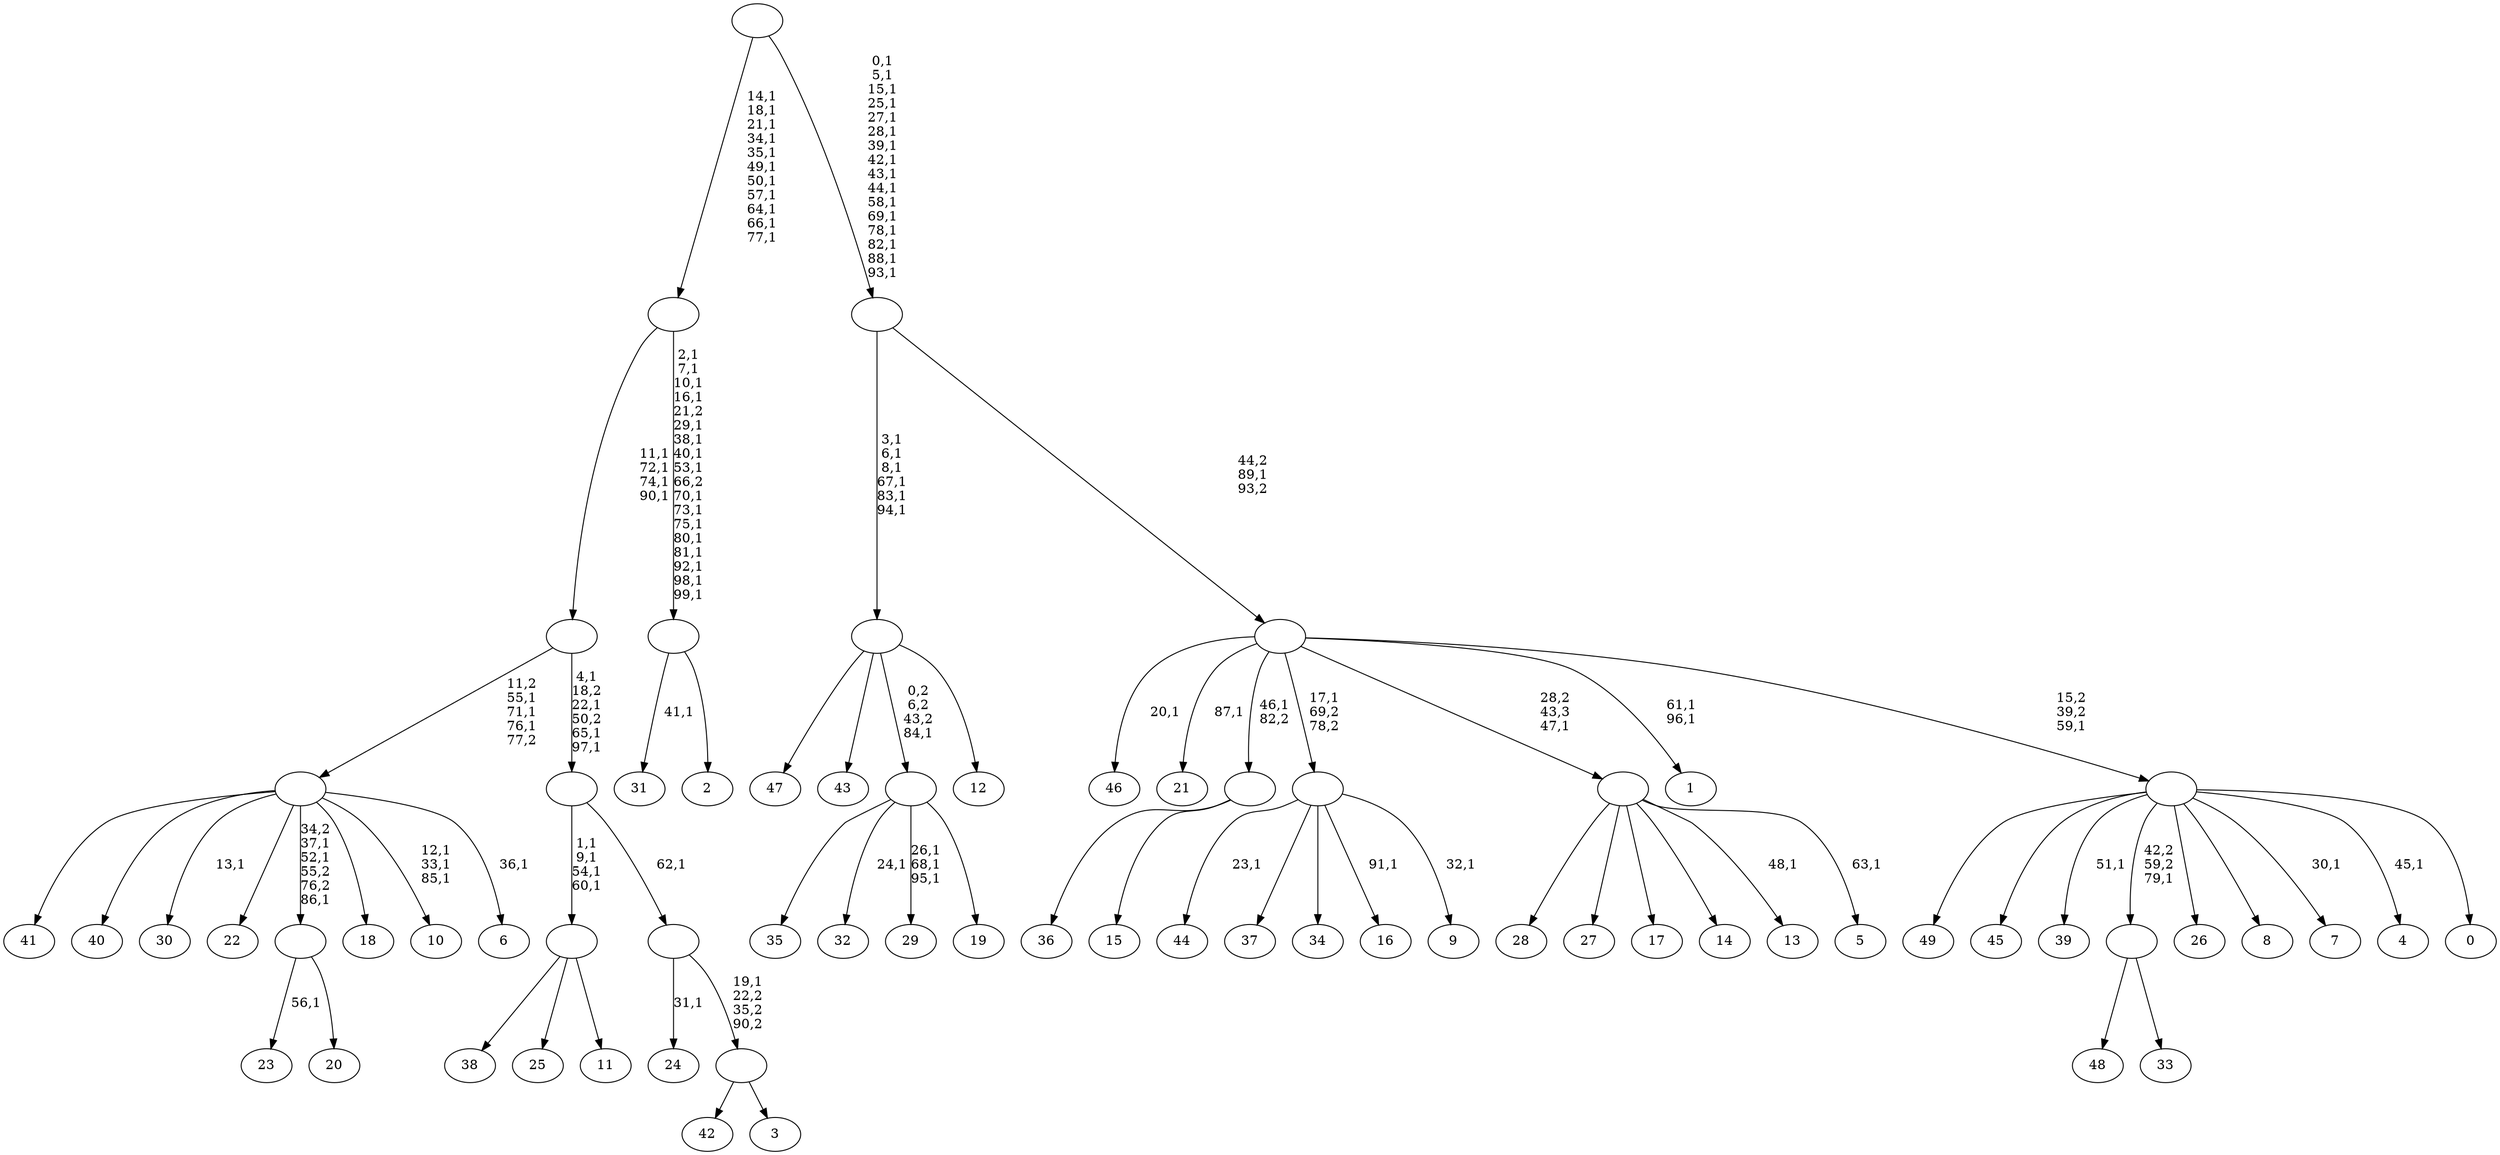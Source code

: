 digraph T {
	150 [label="49"]
	149 [label="48"]
	148 [label="47"]
	147 [label="46"]
	145 [label="45"]
	144 [label="44"]
	142 [label="43"]
	141 [label="42"]
	140 [label="41"]
	139 [label="40"]
	138 [label="39"]
	136 [label="38"]
	135 [label="37"]
	134 [label="36"]
	133 [label="35"]
	132 [label="34"]
	131 [label="33"]
	130 [label=""]
	129 [label="32"]
	127 [label="31"]
	125 [label="30"]
	123 [label="29"]
	119 [label="28"]
	118 [label="27"]
	117 [label="26"]
	116 [label="25"]
	115 [label="24"]
	113 [label="23"]
	111 [label="22"]
	110 [label="21"]
	108 [label="20"]
	107 [label=""]
	104 [label="19"]
	103 [label=""]
	102 [label="18"]
	101 [label="17"]
	100 [label="16"]
	98 [label="15"]
	97 [label=""]
	96 [label="14"]
	95 [label="13"]
	93 [label="12"]
	92 [label=""]
	86 [label="11"]
	85 [label=""]
	81 [label="10"]
	77 [label="9"]
	75 [label=""]
	74 [label="8"]
	73 [label="7"]
	71 [label="6"]
	69 [label=""]
	66 [label="5"]
	64 [label=""]
	63 [label="4"]
	61 [label="3"]
	60 [label=""]
	59 [label=""]
	58 [label=""]
	54 [label=""]
	50 [label="2"]
	49 [label=""]
	33 [label=""]
	22 [label="1"]
	19 [label="0"]
	18 [label=""]
	17 [label=""]
	16 [label=""]
	0 [label=""]
	130 -> 149 [label=""]
	130 -> 131 [label=""]
	107 -> 113 [label="56,1"]
	107 -> 108 [label=""]
	103 -> 123 [label="26,1\n68,1\n95,1"]
	103 -> 129 [label="24,1"]
	103 -> 133 [label=""]
	103 -> 104 [label=""]
	97 -> 134 [label=""]
	97 -> 98 [label=""]
	92 -> 148 [label=""]
	92 -> 142 [label=""]
	92 -> 103 [label="0,2\n6,2\n43,2\n84,1"]
	92 -> 93 [label=""]
	85 -> 136 [label=""]
	85 -> 116 [label=""]
	85 -> 86 [label=""]
	75 -> 77 [label="32,1"]
	75 -> 100 [label="91,1"]
	75 -> 144 [label="23,1"]
	75 -> 135 [label=""]
	75 -> 132 [label=""]
	69 -> 71 [label="36,1"]
	69 -> 81 [label="12,1\n33,1\n85,1"]
	69 -> 107 [label="34,2\n37,1\n52,1\n55,2\n76,2\n86,1"]
	69 -> 125 [label="13,1"]
	69 -> 140 [label=""]
	69 -> 139 [label=""]
	69 -> 111 [label=""]
	69 -> 102 [label=""]
	64 -> 66 [label="63,1"]
	64 -> 95 [label="48,1"]
	64 -> 119 [label=""]
	64 -> 118 [label=""]
	64 -> 101 [label=""]
	64 -> 96 [label=""]
	60 -> 141 [label=""]
	60 -> 61 [label=""]
	59 -> 115 [label="31,1"]
	59 -> 60 [label="19,1\n22,2\n35,2\n90,2"]
	58 -> 85 [label="1,1\n9,1\n54,1\n60,1"]
	58 -> 59 [label="62,1"]
	54 -> 58 [label="4,1\n18,2\n22,1\n50,2\n65,1\n97,1"]
	54 -> 69 [label="11,2\n55,1\n71,1\n76,1\n77,2"]
	49 -> 127 [label="41,1"]
	49 -> 50 [label=""]
	33 -> 49 [label="2,1\n7,1\n10,1\n16,1\n21,2\n29,1\n38,1\n40,1\n53,1\n66,2\n70,1\n73,1\n75,1\n80,1\n81,1\n92,1\n98,1\n99,1"]
	33 -> 54 [label="11,1\n72,1\n74,1\n90,1"]
	18 -> 63 [label="45,1"]
	18 -> 73 [label="30,1"]
	18 -> 138 [label="51,1"]
	18 -> 150 [label=""]
	18 -> 145 [label=""]
	18 -> 130 [label="42,2\n59,2\n79,1"]
	18 -> 117 [label=""]
	18 -> 74 [label=""]
	18 -> 19 [label=""]
	17 -> 22 [label="61,1\n96,1"]
	17 -> 110 [label="87,1"]
	17 -> 147 [label="20,1"]
	17 -> 97 [label="46,1\n82,2"]
	17 -> 75 [label="17,1\n69,2\n78,2"]
	17 -> 64 [label="28,2\n43,3\n47,1"]
	17 -> 18 [label="15,2\n39,2\n59,1"]
	16 -> 92 [label="3,1\n6,1\n8,1\n67,1\n83,1\n94,1"]
	16 -> 17 [label="44,2\n89,1\n93,2"]
	0 -> 16 [label="0,1\n5,1\n15,1\n25,1\n27,1\n28,1\n39,1\n42,1\n43,1\n44,1\n58,1\n69,1\n78,1\n82,1\n88,1\n93,1"]
	0 -> 33 [label="14,1\n18,1\n21,1\n34,1\n35,1\n49,1\n50,1\n57,1\n64,1\n66,1\n77,1"]
}
